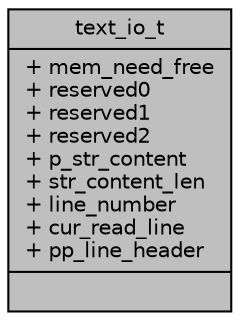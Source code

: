 digraph "text_io_t"
{
 // INTERACTIVE_SVG=YES
 // LATEX_PDF_SIZE
  bgcolor="transparent";
  edge [fontname="Helvetica",fontsize="10",labelfontname="Helvetica",labelfontsize="10"];
  node [fontname="Helvetica",fontsize="10",shape=record];
  Node1 [label="{text_io_t\n|+ mem_need_free\l+ reserved0\l+ reserved1\l+ reserved2\l+ p_str_content\l+ str_content_len\l+ line_number\l+ cur_read_line\l+ pp_line_header\l|}",height=0.2,width=0.4,color="black", fillcolor="grey75", style="filled", fontcolor="black",tooltip=" "];
}
